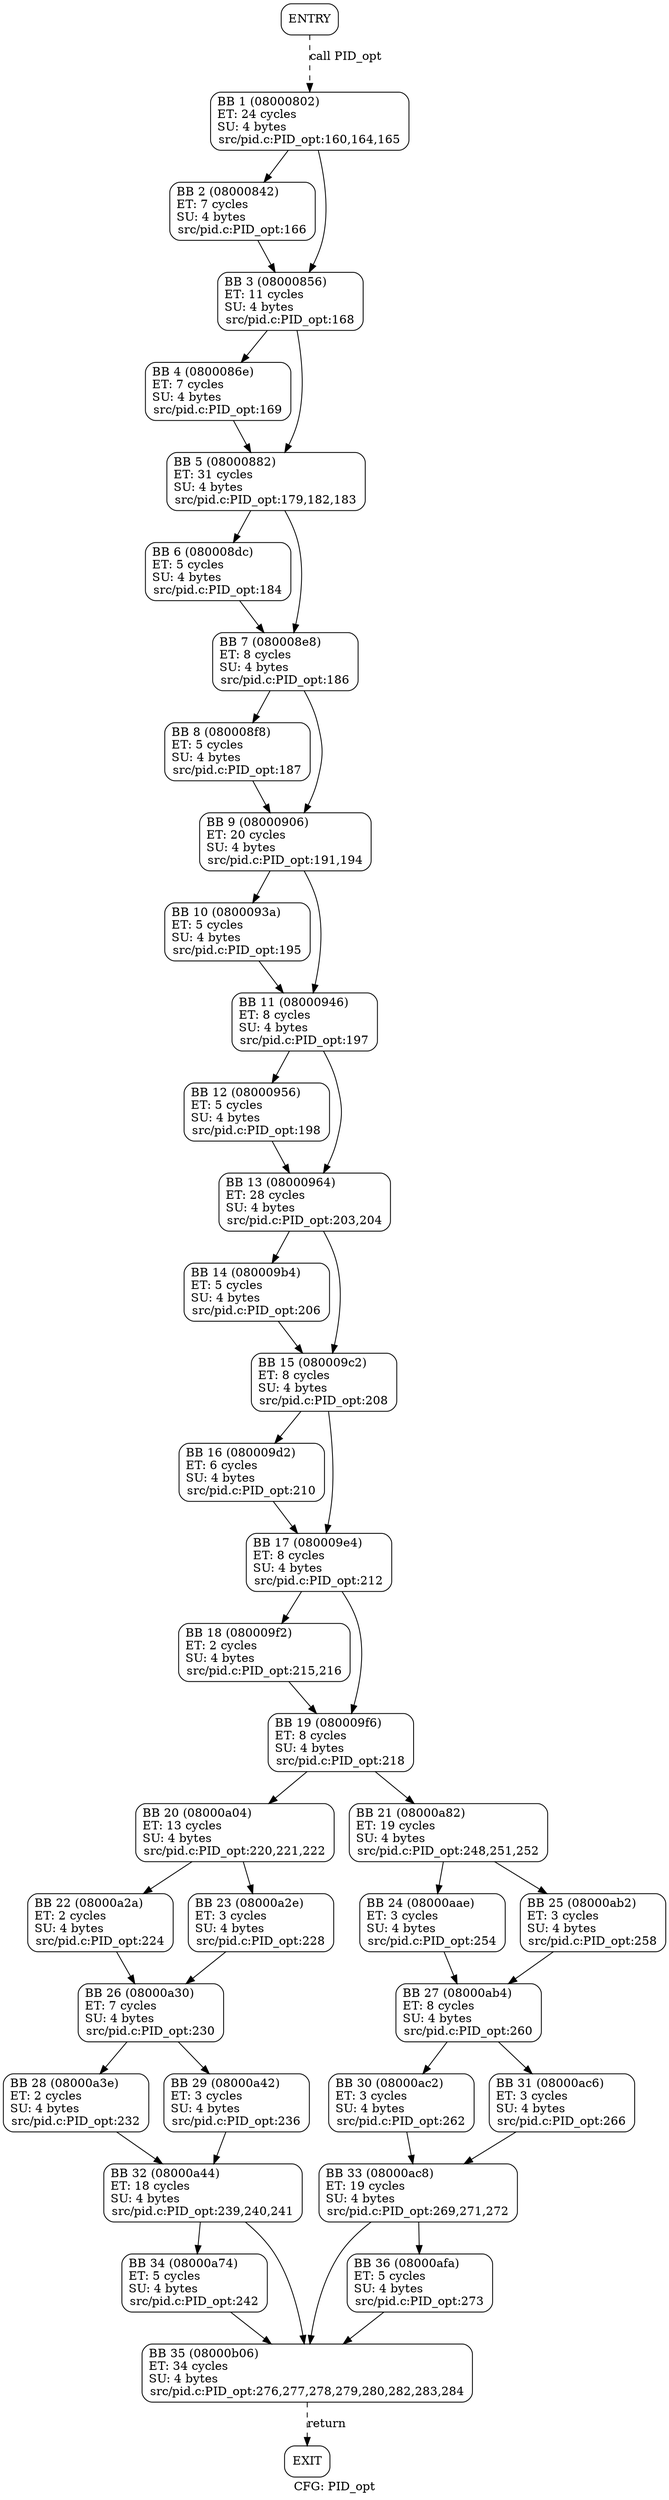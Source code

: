 digraph main {
	graph [bb="0,0,804,2934",
		bgcolor="#ffffff",
		label="CFG: PID_opt\l",
		lheight=0.21,
		lp="402,11.5",
		lwidth=1.39
	];
	node [label="\N"];
	Node0	 [bgcolor="#ffffff",
		height=0.51389,
		label="{ ENTRY}",
		pos="374.5,2915.5",
		shape=Mrecord,
		width=0.94444];
	Node1	 [bgcolor="#ffffff",
		height=0.95833,
		label="{ BB 1 (08000802)\lET: 24 cycles \lSU: 4 bytes \lsrc/pid.c:PID_opt:160,164,165}",
		pos="374.5,2795.5",
		shape=Mrecord,
		width=3.2778];
	Node0 -> Node1	 [label="call PID_opt\l\l",
		lp="418.5,2863.5",
		pos="e,374.5,2829.8 374.5,2897.3 374.5,2882.3 374.5,2859.8 374.5,2839.9",
		style=dashed];
	Node2	 [bgcolor="#ffffff",
		height=0.95833,
		label="{ BB 2 (08000842)\lET: 7 cycles \lSU: 4 bytes \lsrc/pid.c:PID_opt:166}",
		pos="288.5,2689.5",
		shape=Mrecord,
		width=2.4028];
	Node1 -> Node2	 [pos="e,315.98,2723.7 347.05,2761.3 339.22,2751.8 330.59,2741.4 322.41,2731.5"];
	Node3	 [bgcolor="#ffffff",
		height=0.95833,
		label="{ BB 3 (08000856)\lET: 11 cycles \lSU: 4 bytes \lsrc/pid.c:PID_opt:168}",
		pos="368.5,2583.5",
		shape=Mrecord,
		width=2.4028];
	Node1 -> Node3	 [pos="e,377.04,2617.6 379.77,2761.5 383.54,2733.2 387.32,2691.3 383.5,2655 382.56,2646 380.96,2636.6 379.15,2627.5"];
	Node2 -> Node3	 [pos="e,342.94,2617.7 314.03,2655.3 321.25,2645.9 329.19,2635.6 336.73,2625.8"];
	Node4	 [bgcolor="#ffffff",
		height=0.95833,
		label="{ BB 4 (0800086e)\lET: 7 cycles \lSU: 4 bytes \lsrc/pid.c:PID_opt:169}",
		pos="282.5,2477.5",
		shape=Mrecord,
		width=2.4028];
	Node3 -> Node4	 [pos="e,309.98,2511.7 341.05,2549.3 333.22,2539.8 324.59,2529.4 316.41,2519.5"];
	Node5	 [bgcolor="#ffffff",
		height=0.95833,
		label="{ BB 5 (08000882)\lET: 31 cycles \lSU: 4 bytes \lsrc/pid.c:PID_opt:179,182,183}",
		pos="362.5,2371.5",
		shape=Mrecord,
		width=3.2778];
	Node3 -> Node5	 [pos="e,371.04,2405.6 373.77,2549.5 377.54,2521.2 381.32,2479.3 377.5,2443 376.56,2434 374.96,2424.6 373.15,2415.5"];
	Node4 -> Node5	 [pos="e,336.94,2405.7 308.03,2443.3 315.25,2433.9 323.19,2423.6 330.73,2413.8"];
	Node6	 [bgcolor="#ffffff",
		height=0.95833,
		label="{ BB 6 (080008dc)\lET: 5 cycles \lSU: 4 bytes \lsrc/pid.c:PID_opt:184}",
		pos="276.5,2265.5",
		shape=Mrecord,
		width=2.4028];
	Node5 -> Node6	 [pos="e,303.98,2299.7 335.05,2337.3 327.22,2327.8 318.59,2317.4 310.41,2307.5"];
	Node7	 [bgcolor="#ffffff",
		height=0.95833,
		label="{ BB 7 (080008e8)\lET: 8 cycles \lSU: 4 bytes \lsrc/pid.c:PID_opt:186}",
		pos="356.5,2159.5",
		shape=Mrecord,
		width=2.4028];
	Node5 -> Node7	 [pos="e,365.04,2193.6 367.77,2337.5 371.54,2309.2 375.32,2267.3 371.5,2231 370.56,2222 368.96,2212.6 367.15,2203.5"];
	Node6 -> Node7	 [pos="e,330.94,2193.7 302.03,2231.3 309.25,2221.9 317.19,2211.6 324.73,2201.8"];
	Node8	 [bgcolor="#ffffff",
		height=0.95833,
		label="{ BB 8 (080008f8)\lET: 5 cycles \lSU: 4 bytes \lsrc/pid.c:PID_opt:187}",
		pos="270.5,2053.5",
		shape=Mrecord,
		width=2.4028];
	Node7 -> Node8	 [pos="e,297.98,2087.7 329.05,2125.3 321.22,2115.8 312.59,2105.4 304.41,2095.5"];
	Node9	 [bgcolor="#ffffff",
		height=0.95833,
		label="{ BB 9 (08000906)\lET: 20 cycles \lSU: 4 bytes \lsrc/pid.c:PID_opt:191,194}",
		pos="350.5,1947.5",
		shape=Mrecord,
		width=2.8333];
	Node7 -> Node9	 [pos="e,359.04,1981.6 361.77,2125.5 365.54,2097.2 369.32,2055.3 365.5,2019 364.56,2010 362.96,2000.6 361.15,1991.5"];
	Node8 -> Node9	 [pos="e,324.94,1981.7 296.03,2019.3 303.25,2009.9 311.19,1999.6 318.73,1989.8"];
	Node10	 [bgcolor="#ffffff",
		height=0.95833,
		label="{ BB 10 (0800093a)\lET: 5 cycles \lSU: 4 bytes \lsrc/pid.c:PID_opt:195}",
		pos="264.5,1841.5",
		shape=Mrecord,
		width=2.4028];
	Node9 -> Node10	 [pos="e,291.98,1875.7 323.05,1913.3 315.22,1903.8 306.59,1893.4 298.41,1883.5"];
	Node11	 [bgcolor="#ffffff",
		height=0.95833,
		label="{ BB 11 (08000946)\lET: 8 cycles \lSU: 4 bytes \lsrc/pid.c:PID_opt:197}",
		pos="344.5,1735.5",
		shape=Mrecord,
		width=2.4028];
	Node9 -> Node11	 [pos="e,353.04,1769.6 355.77,1913.5 359.54,1885.2 363.32,1843.3 359.5,1807 358.56,1798 356.96,1788.6 355.15,1779.5"];
	Node10 -> Node11	 [pos="e,318.94,1769.7 290.03,1807.3 297.25,1797.9 305.19,1787.6 312.73,1777.8"];
	Node12	 [bgcolor="#ffffff",
		height=0.95833,
		label="{ BB 12 (08000956)\lET: 5 cycles \lSU: 4 bytes \lsrc/pid.c:PID_opt:198}",
		pos="258.5,1629.5",
		shape=Mrecord,
		width=2.4028];
	Node11 -> Node12	 [pos="e,285.98,1663.7 317.05,1701.3 309.22,1691.8 300.59,1681.4 292.41,1671.5"];
	Node13	 [bgcolor="#ffffff",
		height=0.95833,
		label="{ BB 13 (08000964)\lET: 28 cycles \lSU: 4 bytes \lsrc/pid.c:PID_opt:203,204}",
		pos="338.5,1523.5",
		shape=Mrecord,
		width=2.8333];
	Node11 -> Node13	 [pos="e,347.04,1557.6 349.77,1701.5 353.54,1673.2 357.32,1631.3 353.5,1595 352.56,1586 350.96,1576.6 349.15,1567.5"];
	Node12 -> Node13	 [pos="e,312.94,1557.7 284.03,1595.3 291.25,1585.9 299.19,1575.6 306.73,1565.8"];
	Node14	 [bgcolor="#ffffff",
		height=0.95833,
		label="{ BB 14 (080009b4)\lET: 5 cycles \lSU: 4 bytes \lsrc/pid.c:PID_opt:206}",
		pos="252.5,1417.5",
		shape=Mrecord,
		width=2.4028];
	Node13 -> Node14	 [pos="e,279.98,1451.7 311.05,1489.3 303.22,1479.8 294.59,1469.4 286.41,1459.5"];
	Node15	 [bgcolor="#ffffff",
		height=0.95833,
		label="{ BB 15 (080009c2)\lET: 8 cycles \lSU: 4 bytes \lsrc/pid.c:PID_opt:208}",
		pos="332.5,1311.5",
		shape=Mrecord,
		width=2.4028];
	Node13 -> Node15	 [pos="e,341.04,1345.6 343.77,1489.5 347.54,1461.2 351.32,1419.3 347.5,1383 346.56,1374 344.96,1364.6 343.15,1355.5"];
	Node14 -> Node15	 [pos="e,306.94,1345.7 278.03,1383.3 285.25,1373.9 293.19,1363.6 300.73,1353.8"];
	Node16	 [bgcolor="#ffffff",
		height=0.95833,
		label="{ BB 16 (080009d2)\lET: 6 cycles \lSU: 4 bytes \lsrc/pid.c:PID_opt:210}",
		pos="246.5,1205.5",
		shape=Mrecord,
		width=2.4028];
	Node15 -> Node16	 [pos="e,273.98,1239.7 305.05,1277.3 297.22,1267.8 288.59,1257.4 280.41,1247.5"];
	Node17	 [bgcolor="#ffffff",
		height=0.95833,
		label="{ BB 17 (080009e4)\lET: 8 cycles \lSU: 4 bytes \lsrc/pid.c:PID_opt:212}",
		pos="326.5,1099.5",
		shape=Mrecord,
		width=2.4028];
	Node15 -> Node17	 [pos="e,335.04,1133.6 337.77,1277.5 341.54,1249.2 345.32,1207.3 341.5,1171 340.56,1162 338.96,1152.6 337.15,1143.5"];
	Node16 -> Node17	 [pos="e,300.94,1133.7 272.03,1171.3 279.25,1161.9 287.19,1151.6 294.73,1141.8"];
	Node18	 [bgcolor="#ffffff",
		height=0.95833,
		label="{ BB 18 (080009f2)\lET: 2 cycles\lSU: 4 bytes \lsrc/pid.c:PID_opt:215,216}",
		pos="229.5,993.5",
		shape=Mrecord,
		width=2.8333];
	Node17 -> Node18	 [pos="e,260.5,1027.7 295.54,1065.3 286.62,1055.7 276.78,1045.2 267.48,1035.2"];
	Node19	 [bgcolor="#ffffff",
		height=0.95833,
		label="{ BB 19 (080009f6)\lET: 8 cycles \lSU: 4 bytes \lsrc/pid.c:PID_opt:218}",
		pos="320.5,887.5",
		shape=Mrecord,
		width=2.4028];
	Node17 -> Node19	 [pos="e,331.99,921.8 334.47,1065.3 336.92,1053.6 339.29,1040.3 340.5,1028 343.5,997.48 344.73,989.37 340.5,959 339.25,950.03 337.15,940.59 \
334.77,931.65"];
	Node18 -> Node19	 [pos="e,291.42,921.73 258.54,959.31 266.83,949.83 275.97,939.39 284.61,929.51"];
	Node20	 [bgcolor="#ffffff",
		height=0.95833,
		label="{ BB 20 (08000a04)\lET: 13 cycles\lSU: 4 bytes \lsrc/pid.c:PID_opt:220,221,222}",
		pos="251.5,781.5",
		shape=Mrecord,
		width=3.2778];
	Node19 -> Node20	 [pos="e,273.55,815.73 298.48,853.31 292.32,844.02 285.54,833.81 279.1,824.1"];
	Node21	 [bgcolor="#ffffff",
		height=0.95833,
		label="{ BB 21 (08000a82)\lET: 19 cycles \lSU: 4 bytes \lsrc/pid.c:PID_opt:248,251,252}",
		pos="505.5,781.5",
		shape=Mrecord,
		width=3.2778];
	Node19 -> Node21	 [pos="e,446.55,815.64 379.29,853.45 397.83,843.03 418.47,831.43 437.59,820.68"];
	Node22	 [bgcolor="#ffffff",
		height=0.95833,
		label="{ BB 22 (08000a2a)\lET: 2 cycles\lSU: 4 bytes \lsrc/pid.c:PID_opt:224}",
		pos="86.5,675.5",
		shape=Mrecord,
		width=2.4028];
	Node20 -> Node22	 [pos="e,138.94,709.56 198.84,747.31 182.54,737.03 164.44,725.62 147.61,715.02"];
	Node23	 [bgcolor="#ffffff",
		height=0.95833,
		label="{ BB 23 (08000a2e)\lET: 3 cycles\lSU: 4 bytes \lsrc/pid.c:PID_opt:228}",
		pos="277.5,675.5",
		shape=Mrecord,
		width=2.4028];
	Node20 -> Node23	 [pos="e,269.19,709.73 259.8,747.31 262,738.49 264.42,728.84 266.73,719.57"];
	Node24	 [bgcolor="#ffffff",
		height=0.95833,
		label="{ BB 24 (08000aae)\lET: 3 cycles \lSU: 4 bytes \lsrc/pid.c:PID_opt:254}",
		pos="475.5,675.5",
		shape=Mrecord,
		width=2.4028];
	Node21 -> Node24	 [pos="e,485.09,709.73 495.93,747.31 493.38,738.49 490.6,728.84 487.93,719.57"];
	Node25	 [bgcolor="#ffffff",
		height=0.95833,
		label="{ BB 25 (08000ab2)\lET: 3 cycles\lSU: 4 bytes \lsrc/pid.c:PID_opt:258}",
		pos="666.5,675.5",
		shape=Mrecord,
		width=2.4028];
	Node21 -> Node25	 [pos="e,615.33,709.56 556.88,747.31 572.79,737.03 590.45,725.62 606.87,715.02"];
	Node26	 [bgcolor="#ffffff",
		height=0.95833,
		label="{ BB 26 (08000a30)\lET: 7 cycles\lSU: 4 bytes \lsrc/pid.c:PID_opt:230}",
		pos="184.5,569.5",
		shape=Mrecord,
		width=2.4028];
	Node22 -> Node26	 [pos="e,153.18,603.73 117.78,641.31 126.79,631.74 136.74,621.19 146.13,611.22"];
	Node23 -> Node26	 [pos="e,214.22,603.73 247.82,641.31 239.26,631.74 229.83,621.19 220.91,611.22"];
	Node27	 [bgcolor="#ffffff",
		height=0.95833,
		label="{ BB 27 (08000ab4)\lET: 8 cycles \lSU: 4 bytes \lsrc/pid.c:PID_opt:260}",
		pos="579.5,569.5",
		shape=Mrecord,
		width=2.4028];
	Node24 -> Node27	 [pos="e,546.27,603.73 508.69,641.31 518.35,631.65 529.02,620.98 539.07,610.93"];
	Node25 -> Node27	 [pos="e,607.3,603.73 638.73,641.31 630.81,631.83 622.08,621.39 613.81,611.51"];
	Node28	 [bgcolor="#ffffff",
		height=0.95833,
		label="{ BB 28 (08000a3e)\lET: 2 cycles\lSU: 4 bytes \lsrc/pid.c:PID_opt:232}",
		pos="138.5,463.5",
		shape=Mrecord,
		width=2.4028];
	Node26 -> Node28	 [pos="e,153.2,497.73 169.82,535.31 165.84,526.3 161.47,516.43 157.29,506.98"];
	Node29	 [bgcolor="#ffffff",
		height=0.95833,
		label="{ BB 29 (08000a42)\lET: 3 cycles\lSU: 4 bytes \lsrc/pid.c:PID_opt:236}",
		pos="329.5,463.5",
		shape=Mrecord,
		width=2.4028];
	Node26 -> Node29	 [pos="e,283.16,497.73 230.78,535.31 244.77,525.27 260.27,514.15 274.77,503.76"];
	Node30	 [bgcolor="#ffffff",
		height=0.95833,
		label="{ BB 30 (08000ac2)\lET: 3 cycles \lSU: 4 bytes \lsrc/pid.c:PID_opt:262}",
		pos="526.5,463.5",
		shape=Mrecord,
		width=2.4028];
	Node27 -> Node30	 [pos="e,543.44,497.73 562.58,535.31 557.95,526.21 552.86,516.22 548,506.69"];
	Node31	 [bgcolor="#ffffff",
		height=0.95833,
		label="{ BB 31 (08000ac6)\lET: 3 cycles\lSU: 4 bytes \lsrc/pid.c:PID_opt:266}",
		pos="717.5,463.5",
		shape=Mrecord,
		width=2.4028];
	Node27 -> Node31	 [pos="e,673.4,497.73 623.54,535.31 636.86,525.27 651.62,514.15 665.41,503.76"];
	Node32	 [bgcolor="#ffffff",
		height=0.95833,
		label="{ BB 32 (08000a44)\lET: 18 cycles\lSU: 4 bytes \lsrc/pid.c:PID_opt:239,240,241}",
		pos="286.5,357.5",
		shape=Mrecord,
		width=3.2778];
	Node28 -> Node32	 [pos="e,239.46,391.56 185.74,429.31 200.22,419.13 216.3,407.83 231.27,397.31"];
	Node29 -> Node32	 [pos="e,300.24,391.73 315.78,429.31 312.05,420.3 307.97,410.43 304.07,400.98"];
	Node33	 [bgcolor="#ffffff",
		height=0.95833,
		label="{ BB 33 (08000ac8)\lET: 19 cycles \lSU: 4 bytes \lsrc/pid.c:PID_opt:269,271,272}",
		pos="547.5,357.5",
		shape=Mrecord,
		width=3.2778];
	Node30 -> Node33	 [pos="e,540.79,391.73 533.2,429.31 534.98,420.49 536.93,410.84 538.8,401.57"];
	Node31 -> Node33	 [pos="e,601.53,391.56 663.24,429.31 646.45,419.03 627.8,407.62 610.46,397.02"];
	Node34	 [bgcolor="#ffffff",
		height=0.95833,
		label="{ BB 34 (08000a74)\lET: 5 cycles\lSU: 4 bytes \lsrc/pid.c:PID_opt:242}",
		pos="282.5,251.5",
		shape=Mrecord,
		width=2.4028];
	Node32 -> Node34	 [pos="e,283.78,285.73 285.22,323.31 284.89,314.58 284.52,305.04 284.17,295.87"];
	Node35	 [bgcolor="#ffffff",
		height=0.95833,
		label="{ BB 35 (08000b06)\lET: 34 cycles \lSU: 4 bytes \lsrc/pid.c:PID_opt:276,277,278,279,280,282,283,284}",
		pos="416.5,145.5",
		shape=Mrecord,
		width=5.4583];
	Node32 -> Node35	 [pos="e,413.2,179.7 340.9,323.39 354.49,312.9 367.91,300.26 377.5,286 396.9,257.16 406.72,218.8 411.65,189.61"];
	Node33 -> Node35	 [pos="e,419.76,179.72 492.5,323.49 478.76,312.99 465.2,300.33 455.5,286 436.03,257.21 426.21,218.85 421.3,189.64"];
	Node36	 [bgcolor="#ffffff",
		height=0.95833,
		label="{ BB 36 (08000afa)\lET: 5 cycles \lSU: 4 bytes \lsrc/pid.c:PID_opt:273}",
		pos="550.5,251.5",
		shape=Mrecord,
		width=2.4028];
	Node33 -> Node36	 [pos="e,549.54,285.73 548.46,323.31 548.71,314.58 548.98,305.04 549.25,295.87"];
	Node34 -> Node35	 [pos="e,373.68,179.73 325.27,217.31 338.08,207.36 352.26,196.36 365.54,186.05"];
	Node37	 [bgcolor="#ffffff",
		height=0.51389,
		label="{ EXIT}",
		pos="416.5,41.5",
		shape=Mrecord,
		width=0.75];
	Node35 -> Node37	 [label="return\l",
		lp="439.5,85.5",
		pos="e,416.5,59.742 416.5,111.38 416.5,97.932 416.5,82.579 416.5,69.787",
		style=dashed];
	Node36 -> Node35	 [pos="e,459.32,179.73 507.73,217.31 494.92,207.36 480.74,196.36 467.46,186.05"];
}
